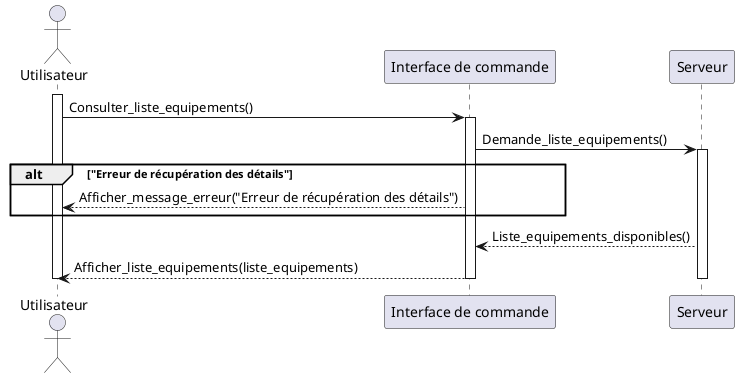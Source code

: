 @startuml

actor Utilisateur
participant "Interface de commande" as Interface
participant Serveur

activate Utilisateur

Utilisateur->Interface: Consulter_liste_equipements()

activate Interface
Interface->Serveur: Demande_liste_equipements()
activate Serveur


alt "Erreur de récupération des détails"
    Interface-->Utilisateur: Afficher_message_erreur("Erreur de récupération des détails")
end
  Serveur-->Interface: Liste_equipements_disponibles()
    Interface-->Utilisateur: Afficher_liste_equipements(liste_equipements)
deactivate Serveur
deactivate Interface
deactivate Utilisateur

@enduml